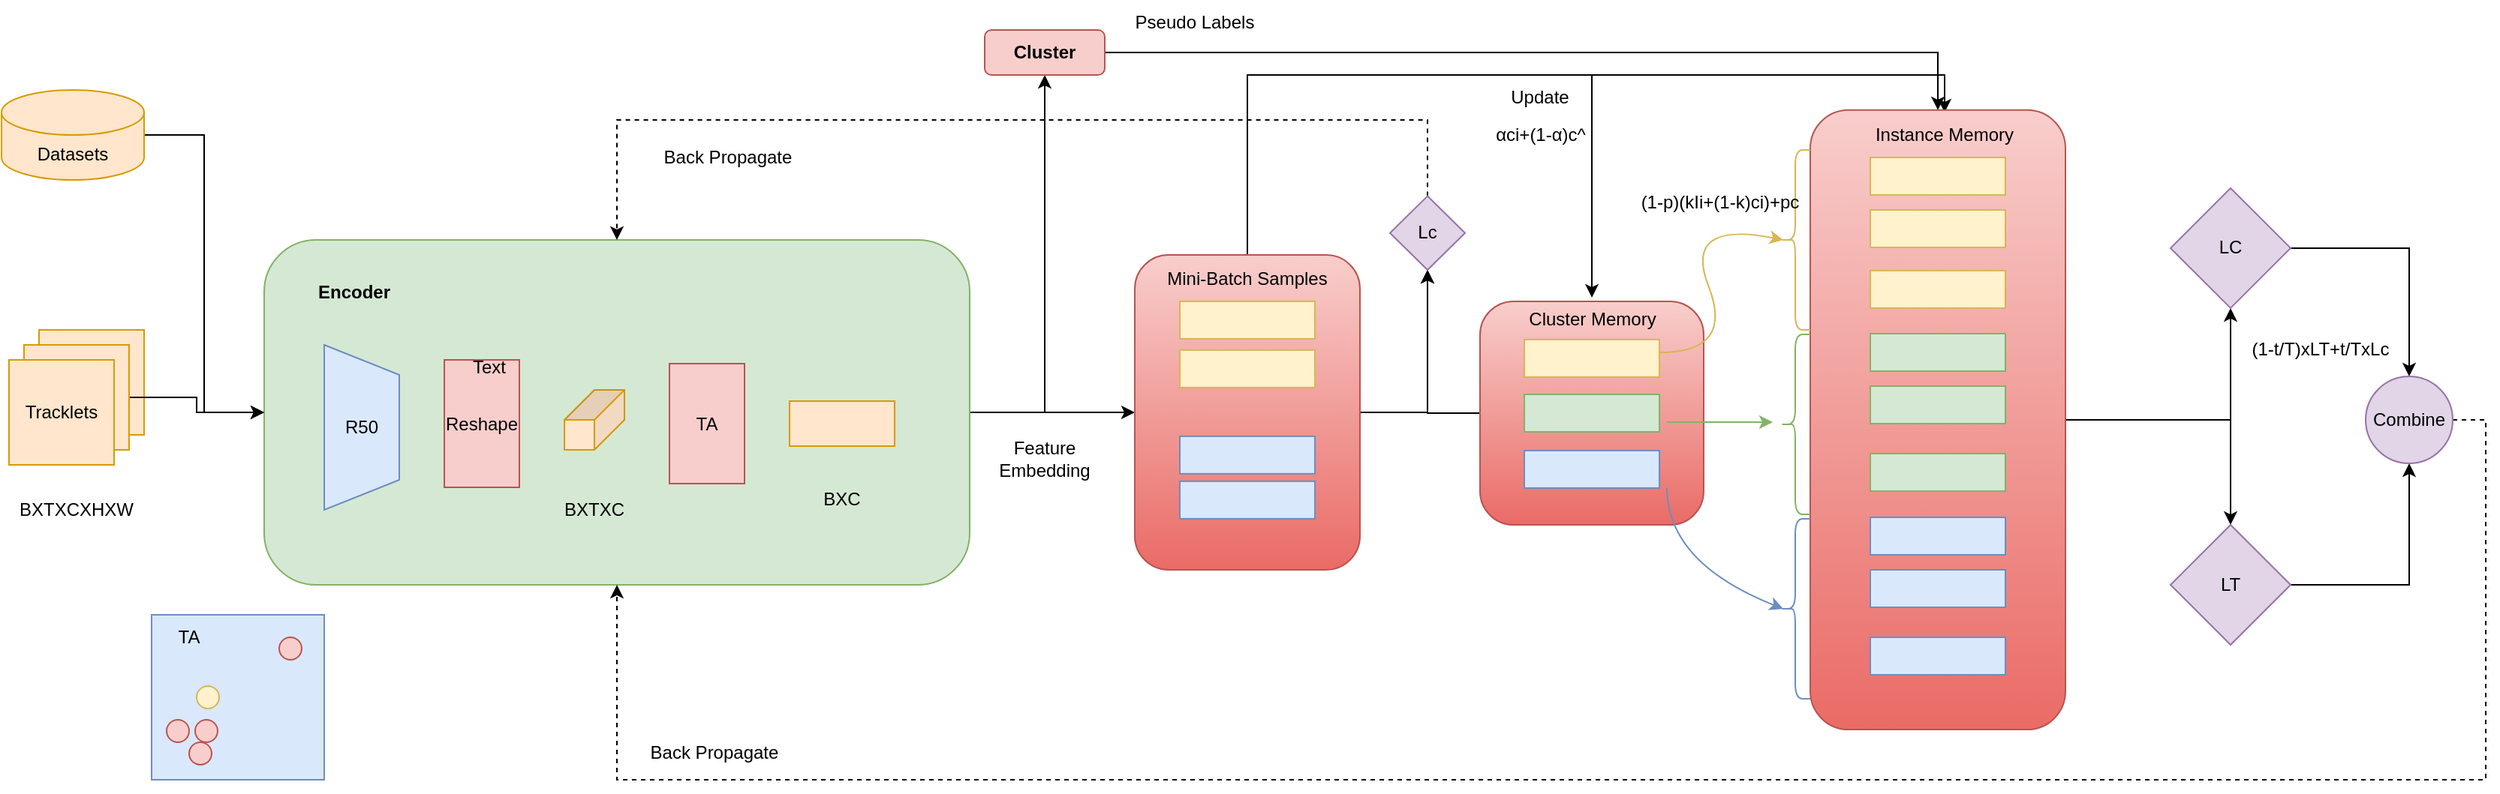 <mxfile version="20.0.1" type="github">
  <diagram id="hPYrb7Tr5oekHekd3Qag" name="Page-1">
    <mxGraphModel dx="1908" dy="702" grid="1" gridSize="10" guides="1" tooltips="1" connect="1" arrows="1" fold="1" page="1" pageScale="1" pageWidth="827" pageHeight="1169" math="0" shadow="0">
      <root>
        <mxCell id="0" />
        <mxCell id="1" parent="0" />
        <mxCell id="-UVxnzSty57G67QURgWl-52" style="edgeStyle=orthogonalEdgeStyle;rounded=0;orthogonalLoop=1;jettySize=auto;html=1;entryX=0.5;entryY=1;entryDx=0;entryDy=0;" edge="1" parent="1" source="-UVxnzSty57G67QURgWl-6" target="-UVxnzSty57G67QURgWl-46">
          <mxGeometry relative="1" as="geometry" />
        </mxCell>
        <mxCell id="-UVxnzSty57G67QURgWl-53" style="edgeStyle=orthogonalEdgeStyle;rounded=0;orthogonalLoop=1;jettySize=auto;html=1;entryX=0;entryY=0.5;entryDx=0;entryDy=0;" edge="1" parent="1" source="-UVxnzSty57G67QURgWl-6" target="-UVxnzSty57G67QURgWl-23">
          <mxGeometry relative="1" as="geometry" />
        </mxCell>
        <mxCell id="-UVxnzSty57G67QURgWl-6" value="" style="rounded=1;whiteSpace=wrap;html=1;fillColor=#d5e8d4;strokeColor=#82b366;" vertex="1" parent="1">
          <mxGeometry x="160" y="270" width="470" height="230" as="geometry" />
        </mxCell>
        <mxCell id="-UVxnzSty57G67QURgWl-1" value="" style="rounded=0;whiteSpace=wrap;html=1;fillColor=#ffe6cc;strokeColor=#d79b00;" vertex="1" parent="1">
          <mxGeometry x="10" y="330" width="70" height="70" as="geometry" />
        </mxCell>
        <mxCell id="-UVxnzSty57G67QURgWl-61" style="edgeStyle=orthogonalEdgeStyle;rounded=0;orthogonalLoop=1;jettySize=auto;html=1;entryX=0;entryY=0.5;entryDx=0;entryDy=0;" edge="1" parent="1" source="-UVxnzSty57G67QURgWl-3" target="-UVxnzSty57G67QURgWl-6">
          <mxGeometry relative="1" as="geometry" />
        </mxCell>
        <mxCell id="-UVxnzSty57G67QURgWl-3" value="" style="rounded=0;whiteSpace=wrap;html=1;fillColor=#ffe6cc;strokeColor=#d79b00;" vertex="1" parent="1">
          <mxGeometry y="340" width="70" height="70" as="geometry" />
        </mxCell>
        <mxCell id="-UVxnzSty57G67QURgWl-2" value="Tracklets" style="rounded=0;whiteSpace=wrap;html=1;fillColor=#ffe6cc;strokeColor=#d79b00;" vertex="1" parent="1">
          <mxGeometry x="-10" y="350" width="70" height="70" as="geometry" />
        </mxCell>
        <mxCell id="-UVxnzSty57G67QURgWl-4" value="R50" style="shape=trapezoid;perimeter=trapezoidPerimeter;whiteSpace=wrap;html=1;fixedSize=1;direction=south;fillColor=#dae8fc;strokeColor=#6c8ebf;" vertex="1" parent="1">
          <mxGeometry x="200" y="340" width="50" height="110" as="geometry" />
        </mxCell>
        <mxCell id="-UVxnzSty57G67QURgWl-7" value="Reshape" style="rounded=0;whiteSpace=wrap;html=1;fillColor=#f8cecc;strokeColor=#b85450;" vertex="1" parent="1">
          <mxGeometry x="280" y="350" width="50" height="85" as="geometry" />
        </mxCell>
        <mxCell id="-UVxnzSty57G67QURgWl-11" value="" style="shape=cube;whiteSpace=wrap;html=1;boundedLbl=1;backgroundOutline=1;darkOpacity=0.05;darkOpacity2=0.1;direction=south;fillColor=#ffe6cc;strokeColor=#d79b00;" vertex="1" parent="1">
          <mxGeometry x="360" y="370" width="40" height="40" as="geometry" />
        </mxCell>
        <mxCell id="-UVxnzSty57G67QURgWl-12" value="TA" style="rounded=0;whiteSpace=wrap;html=1;fillColor=#f8cecc;strokeColor=#b85450;" vertex="1" parent="1">
          <mxGeometry x="430" y="352.5" width="50" height="80" as="geometry" />
        </mxCell>
        <mxCell id="-UVxnzSty57G67QURgWl-13" value="" style="rounded=0;whiteSpace=wrap;html=1;fillColor=#ffe6cc;strokeColor=#d79b00;" vertex="1" parent="1">
          <mxGeometry x="510" y="377.5" width="70" height="30" as="geometry" />
        </mxCell>
        <mxCell id="-UVxnzSty57G67QURgWl-62" style="edgeStyle=orthogonalEdgeStyle;rounded=0;orthogonalLoop=1;jettySize=auto;html=1;entryX=0.5;entryY=0;entryDx=0;entryDy=0;" edge="1" parent="1" source="-UVxnzSty57G67QURgWl-23" target="-UVxnzSty57G67QURgWl-49">
          <mxGeometry relative="1" as="geometry">
            <Array as="points">
              <mxPoint x="815" y="160" />
              <mxPoint x="1045" y="160" />
            </Array>
          </mxGeometry>
        </mxCell>
        <mxCell id="-UVxnzSty57G67QURgWl-63" style="edgeStyle=orthogonalEdgeStyle;rounded=0;orthogonalLoop=1;jettySize=auto;html=1;entryX=0.5;entryY=0;entryDx=0;entryDy=0;" edge="1" parent="1" source="-UVxnzSty57G67QURgWl-23" target="-UVxnzSty57G67QURgWl-48">
          <mxGeometry relative="1" as="geometry">
            <Array as="points">
              <mxPoint x="815" y="160" />
              <mxPoint x="1280" y="160" />
            </Array>
          </mxGeometry>
        </mxCell>
        <mxCell id="-UVxnzSty57G67QURgWl-80" style="edgeStyle=orthogonalEdgeStyle;rounded=0;orthogonalLoop=1;jettySize=auto;html=1;entryX=0.5;entryY=1;entryDx=0;entryDy=0;" edge="1" parent="1" source="-UVxnzSty57G67QURgWl-23" target="-UVxnzSty57G67QURgWl-77">
          <mxGeometry relative="1" as="geometry" />
        </mxCell>
        <mxCell id="-UVxnzSty57G67QURgWl-23" value="" style="rounded=1;whiteSpace=wrap;html=1;fillColor=#f8cecc;strokeColor=#b85450;gradientColor=#ea6b66;" vertex="1" parent="1">
          <mxGeometry x="740" y="280" width="150" height="210" as="geometry" />
        </mxCell>
        <mxCell id="-UVxnzSty57G67QURgWl-81" style="edgeStyle=orthogonalEdgeStyle;rounded=0;orthogonalLoop=1;jettySize=auto;html=1;entryX=0.5;entryY=1;entryDx=0;entryDy=0;" edge="1" parent="1" source="-UVxnzSty57G67QURgWl-24" target="-UVxnzSty57G67QURgWl-77">
          <mxGeometry relative="1" as="geometry" />
        </mxCell>
        <mxCell id="-UVxnzSty57G67QURgWl-24" value="" style="rounded=1;whiteSpace=wrap;html=1;fillColor=#f8cecc;strokeColor=#b85450;gradientColor=#ea6b66;" vertex="1" parent="1">
          <mxGeometry x="970" y="310.94" width="149" height="149.07" as="geometry" />
        </mxCell>
        <mxCell id="-UVxnzSty57G67QURgWl-25" value="" style="rounded=0;whiteSpace=wrap;html=1;fillColor=#fff2cc;strokeColor=#d6b656;" vertex="1" parent="1">
          <mxGeometry x="770" y="310.94" width="90" height="25" as="geometry" />
        </mxCell>
        <mxCell id="-UVxnzSty57G67QURgWl-26" value="" style="rounded=0;whiteSpace=wrap;html=1;fillColor=#fff2cc;strokeColor=#d6b656;" vertex="1" parent="1">
          <mxGeometry x="770" y="343.44" width="90" height="25" as="geometry" />
        </mxCell>
        <mxCell id="-UVxnzSty57G67QURgWl-27" value="" style="rounded=0;whiteSpace=wrap;html=1;fillColor=#dae8fc;strokeColor=#6c8ebf;" vertex="1" parent="1">
          <mxGeometry x="770" y="400.94" width="90" height="25" as="geometry" />
        </mxCell>
        <mxCell id="-UVxnzSty57G67QURgWl-28" value="" style="rounded=0;whiteSpace=wrap;html=1;fillColor=#dae8fc;strokeColor=#6c8ebf;" vertex="1" parent="1">
          <mxGeometry x="770" y="430.94" width="90" height="25" as="geometry" />
        </mxCell>
        <mxCell id="-UVxnzSty57G67QURgWl-83" style="edgeStyle=orthogonalEdgeStyle;rounded=0;orthogonalLoop=1;jettySize=auto;html=1;entryX=0.5;entryY=1;entryDx=0;entryDy=0;" edge="1" parent="1" source="-UVxnzSty57G67QURgWl-30" target="-UVxnzSty57G67QURgWl-79">
          <mxGeometry relative="1" as="geometry" />
        </mxCell>
        <mxCell id="-UVxnzSty57G67QURgWl-84" style="edgeStyle=orthogonalEdgeStyle;rounded=0;orthogonalLoop=1;jettySize=auto;html=1;entryX=0.5;entryY=0;entryDx=0;entryDy=0;" edge="1" parent="1" source="-UVxnzSty57G67QURgWl-30" target="-UVxnzSty57G67QURgWl-78">
          <mxGeometry relative="1" as="geometry" />
        </mxCell>
        <mxCell id="-UVxnzSty57G67QURgWl-30" value="" style="rounded=1;whiteSpace=wrap;html=1;fillColor=#f8cecc;strokeColor=#b85450;gradientColor=#ea6b66;" vertex="1" parent="1">
          <mxGeometry x="1190" y="183.43" width="170" height="413.13" as="geometry" />
        </mxCell>
        <mxCell id="-UVxnzSty57G67QURgWl-31" value="" style="rounded=0;whiteSpace=wrap;html=1;fillColor=#fff2cc;strokeColor=#d6b656;" vertex="1" parent="1">
          <mxGeometry x="1230" y="215" width="90" height="25" as="geometry" />
        </mxCell>
        <mxCell id="-UVxnzSty57G67QURgWl-32" value="" style="rounded=0;whiteSpace=wrap;html=1;fillColor=#fff2cc;strokeColor=#d6b656;" vertex="1" parent="1">
          <mxGeometry x="1230" y="250" width="90" height="25" as="geometry" />
        </mxCell>
        <mxCell id="-UVxnzSty57G67QURgWl-34" value="" style="rounded=0;whiteSpace=wrap;html=1;fillColor=#fff2cc;strokeColor=#d6b656;" vertex="1" parent="1">
          <mxGeometry x="1230" y="290.46" width="90" height="25" as="geometry" />
        </mxCell>
        <mxCell id="-UVxnzSty57G67QURgWl-35" value="" style="rounded=0;whiteSpace=wrap;html=1;fillColor=#dae8fc;strokeColor=#6c8ebf;" vertex="1" parent="1">
          <mxGeometry x="1230" y="455" width="90" height="25" as="geometry" />
        </mxCell>
        <mxCell id="-UVxnzSty57G67QURgWl-36" value="" style="rounded=0;whiteSpace=wrap;html=1;fillColor=#dae8fc;strokeColor=#6c8ebf;" vertex="1" parent="1">
          <mxGeometry x="1230" y="490" width="90" height="25" as="geometry" />
        </mxCell>
        <mxCell id="-UVxnzSty57G67QURgWl-37" value="" style="rounded=0;whiteSpace=wrap;html=1;fillColor=#dae8fc;strokeColor=#6c8ebf;" vertex="1" parent="1">
          <mxGeometry x="1230" y="535" width="90" height="25" as="geometry" />
        </mxCell>
        <mxCell id="-UVxnzSty57G67QURgWl-38" value="" style="rounded=0;whiteSpace=wrap;html=1;fillColor=#d5e8d4;strokeColor=#82b366;" vertex="1" parent="1">
          <mxGeometry x="1230" y="332.5" width="90" height="25" as="geometry" />
        </mxCell>
        <mxCell id="-UVxnzSty57G67QURgWl-39" value="" style="rounded=0;whiteSpace=wrap;html=1;fillColor=#d5e8d4;strokeColor=#82b366;" vertex="1" parent="1">
          <mxGeometry x="1230" y="367.5" width="90" height="25" as="geometry" />
        </mxCell>
        <mxCell id="-UVxnzSty57G67QURgWl-40" value="" style="rounded=0;whiteSpace=wrap;html=1;fillColor=#d5e8d4;strokeColor=#82b366;" vertex="1" parent="1">
          <mxGeometry x="1230" y="412.5" width="90" height="25" as="geometry" />
        </mxCell>
        <mxCell id="-UVxnzSty57G67QURgWl-41" value="" style="rounded=0;whiteSpace=wrap;html=1;fillColor=#fff2cc;strokeColor=#d6b656;" vertex="1" parent="1">
          <mxGeometry x="999.5" y="336.42" width="90" height="25" as="geometry" />
        </mxCell>
        <mxCell id="-UVxnzSty57G67QURgWl-42" value="" style="rounded=0;whiteSpace=wrap;html=1;fillColor=#d5e8d4;strokeColor=#82b366;" vertex="1" parent="1">
          <mxGeometry x="999.5" y="372.98" width="90" height="25" as="geometry" />
        </mxCell>
        <mxCell id="-UVxnzSty57G67QURgWl-44" value="" style="rounded=0;whiteSpace=wrap;html=1;fillColor=#dae8fc;strokeColor=#6c8ebf;" vertex="1" parent="1">
          <mxGeometry x="999.5" y="410.48" width="90" height="25" as="geometry" />
        </mxCell>
        <mxCell id="-UVxnzSty57G67QURgWl-45" value="&lt;b&gt;Encoder&lt;/b&gt;" style="text;html=1;strokeColor=none;fillColor=none;align=center;verticalAlign=middle;whiteSpace=wrap;rounded=0;" vertex="1" parent="1">
          <mxGeometry x="190" y="290" width="60" height="30" as="geometry" />
        </mxCell>
        <mxCell id="-UVxnzSty57G67QURgWl-47" style="edgeStyle=orthogonalEdgeStyle;rounded=0;orthogonalLoop=1;jettySize=auto;html=1;entryX=0.5;entryY=0;entryDx=0;entryDy=0;" edge="1" parent="1" source="-UVxnzSty57G67QURgWl-46" target="-UVxnzSty57G67QURgWl-30">
          <mxGeometry relative="1" as="geometry" />
        </mxCell>
        <mxCell id="-UVxnzSty57G67QURgWl-46" value="&lt;b&gt;Cluster&lt;/b&gt;" style="rounded=1;whiteSpace=wrap;html=1;fillColor=#f8cecc;strokeColor=#b85450;" vertex="1" parent="1">
          <mxGeometry x="640" y="130" width="80" height="30" as="geometry" />
        </mxCell>
        <mxCell id="-UVxnzSty57G67QURgWl-48" value="Instance Memory" style="text;html=1;strokeColor=none;fillColor=none;align=center;verticalAlign=middle;whiteSpace=wrap;rounded=0;" vertex="1" parent="1">
          <mxGeometry x="1220" y="185" width="119" height="30" as="geometry" />
        </mxCell>
        <mxCell id="-UVxnzSty57G67QURgWl-49" value="Cluster Memory" style="text;html=1;strokeColor=none;fillColor=none;align=center;verticalAlign=middle;whiteSpace=wrap;rounded=0;" vertex="1" parent="1">
          <mxGeometry x="994.5" y="308.44" width="100" height="30" as="geometry" />
        </mxCell>
        <mxCell id="-UVxnzSty57G67QURgWl-50" value="Mini-Batch Samples" style="text;html=1;strokeColor=none;fillColor=none;align=center;verticalAlign=middle;whiteSpace=wrap;rounded=0;" vertex="1" parent="1">
          <mxGeometry x="760" y="280.94" width="110" height="30" as="geometry" />
        </mxCell>
        <mxCell id="-UVxnzSty57G67QURgWl-51" value="Pseudo Labels" style="text;html=1;strokeColor=none;fillColor=none;align=center;verticalAlign=middle;whiteSpace=wrap;rounded=0;" vertex="1" parent="1">
          <mxGeometry x="730" y="110" width="100" height="30" as="geometry" />
        </mxCell>
        <mxCell id="-UVxnzSty57G67QURgWl-54" value="Feature Embedding" style="text;html=1;strokeColor=none;fillColor=none;align=center;verticalAlign=middle;whiteSpace=wrap;rounded=0;" vertex="1" parent="1">
          <mxGeometry x="650" y="401" width="60" height="30" as="geometry" />
        </mxCell>
        <mxCell id="-UVxnzSty57G67QURgWl-55" value="BXTXC" style="text;html=1;strokeColor=none;fillColor=none;align=center;verticalAlign=middle;whiteSpace=wrap;rounded=0;" vertex="1" parent="1">
          <mxGeometry x="350" y="435" width="60" height="30" as="geometry" />
        </mxCell>
        <mxCell id="-UVxnzSty57G67QURgWl-56" value="BXC" style="text;html=1;strokeColor=none;fillColor=none;align=center;verticalAlign=middle;whiteSpace=wrap;rounded=0;" vertex="1" parent="1">
          <mxGeometry x="515" y="428.44" width="60" height="30" as="geometry" />
        </mxCell>
        <mxCell id="-UVxnzSty57G67QURgWl-57" value="BXTXCXHXW" style="text;html=1;strokeColor=none;fillColor=none;align=center;verticalAlign=middle;whiteSpace=wrap;rounded=0;" vertex="1" parent="1">
          <mxGeometry x="-10" y="435.48" width="90" height="30" as="geometry" />
        </mxCell>
        <mxCell id="-UVxnzSty57G67QURgWl-60" style="edgeStyle=orthogonalEdgeStyle;rounded=0;orthogonalLoop=1;jettySize=auto;html=1;entryX=0;entryY=0.5;entryDx=0;entryDy=0;" edge="1" parent="1" source="-UVxnzSty57G67QURgWl-58" target="-UVxnzSty57G67QURgWl-6">
          <mxGeometry relative="1" as="geometry" />
        </mxCell>
        <mxCell id="-UVxnzSty57G67QURgWl-58" value="Datasets" style="shape=cylinder3;whiteSpace=wrap;html=1;boundedLbl=1;backgroundOutline=1;size=15;fillColor=#ffe6cc;strokeColor=#d79b00;" vertex="1" parent="1">
          <mxGeometry x="-15" y="170" width="95" height="60" as="geometry" />
        </mxCell>
        <mxCell id="-UVxnzSty57G67QURgWl-59" value="Text" style="text;html=1;strokeColor=none;fillColor=none;align=center;verticalAlign=middle;whiteSpace=wrap;rounded=0;" vertex="1" parent="1">
          <mxGeometry x="280" y="340" width="60" height="30" as="geometry" />
        </mxCell>
        <mxCell id="-UVxnzSty57G67QURgWl-64" value="Update" style="text;html=1;strokeColor=none;fillColor=none;align=center;verticalAlign=middle;whiteSpace=wrap;rounded=0;" vertex="1" parent="1">
          <mxGeometry x="980" y="160" width="60" height="30" as="geometry" />
        </mxCell>
        <mxCell id="-UVxnzSty57G67QURgWl-66" value="" style="curved=1;endArrow=classic;html=1;rounded=0;entryX=0.1;entryY=0.5;entryDx=0;entryDy=0;entryPerimeter=0;fillColor=#fff2cc;strokeColor=#d6b656;" edge="1" parent="1" target="-UVxnzSty57G67QURgWl-68">
          <mxGeometry width="50" height="50" relative="1" as="geometry">
            <mxPoint x="1089.5" y="345.16" as="sourcePoint" />
            <mxPoint x="1155" y="246.72" as="targetPoint" />
            <Array as="points">
              <mxPoint x="1139.5" y="345.16" />
              <mxPoint x="1105" y="256.72" />
            </Array>
          </mxGeometry>
        </mxCell>
        <mxCell id="-UVxnzSty57G67QURgWl-68" value="" style="shape=curlyBracket;whiteSpace=wrap;html=1;rounded=1;fillColor=#fff2cc;strokeColor=#d6b656;" vertex="1" parent="1">
          <mxGeometry x="1170" y="210" width="20" height="120" as="geometry" />
        </mxCell>
        <mxCell id="-UVxnzSty57G67QURgWl-71" value="" style="shape=curlyBracket;whiteSpace=wrap;html=1;rounded=1;fillColor=#d5e8d4;strokeColor=#82b366;" vertex="1" parent="1">
          <mxGeometry x="1170" y="333" width="20" height="120" as="geometry" />
        </mxCell>
        <mxCell id="-UVxnzSty57G67QURgWl-72" value="" style="shape=curlyBracket;whiteSpace=wrap;html=1;rounded=1;fillColor=#dae8fc;strokeColor=#6c8ebf;" vertex="1" parent="1">
          <mxGeometry x="1170" y="456" width="20" height="120" as="geometry" />
        </mxCell>
        <mxCell id="-UVxnzSty57G67QURgWl-73" value="" style="curved=1;endArrow=classic;html=1;rounded=0;entryX=0.1;entryY=0.5;entryDx=0;entryDy=0;entryPerimeter=0;fillColor=#dae8fc;strokeColor=#6c8ebf;" edge="1" parent="1" target="-UVxnzSty57G67QURgWl-72">
          <mxGeometry width="50" height="50" relative="1" as="geometry">
            <mxPoint x="1094.5" y="435.48" as="sourcePoint" />
            <mxPoint x="1165" y="485.48" as="targetPoint" />
            <Array as="points">
              <mxPoint x="1095" y="485.48" />
            </Array>
          </mxGeometry>
        </mxCell>
        <mxCell id="-UVxnzSty57G67QURgWl-74" value="" style="endArrow=classic;html=1;rounded=0;fillColor=#d5e8d4;strokeColor=#82b366;" edge="1" parent="1">
          <mxGeometry width="50" height="50" relative="1" as="geometry">
            <mxPoint x="1094.5" y="391.5" as="sourcePoint" />
            <mxPoint x="1165" y="391.5" as="targetPoint" />
          </mxGeometry>
        </mxCell>
        <mxCell id="-UVxnzSty57G67QURgWl-75" value="αci+(1-α)c^" style="text;html=1;strokeColor=none;fillColor=none;align=center;verticalAlign=middle;whiteSpace=wrap;rounded=0;" vertex="1" parent="1">
          <mxGeometry x="953.5" y="185" width="113" height="30" as="geometry" />
        </mxCell>
        <mxCell id="-UVxnzSty57G67QURgWl-76" value="(1-p)(kIi+(1-k)ci)+pc" style="text;html=1;strokeColor=none;fillColor=none;align=center;verticalAlign=middle;whiteSpace=wrap;rounded=0;" vertex="1" parent="1">
          <mxGeometry x="1060" y="230" width="140" height="30" as="geometry" />
        </mxCell>
        <mxCell id="-UVxnzSty57G67QURgWl-82" style="edgeStyle=orthogonalEdgeStyle;rounded=0;orthogonalLoop=1;jettySize=auto;html=1;entryX=0.5;entryY=0;entryDx=0;entryDy=0;dashed=1;" edge="1" parent="1" source="-UVxnzSty57G67QURgWl-77" target="-UVxnzSty57G67QURgWl-6">
          <mxGeometry relative="1" as="geometry">
            <Array as="points">
              <mxPoint x="935" y="190" />
              <mxPoint x="395" y="190" />
            </Array>
          </mxGeometry>
        </mxCell>
        <mxCell id="-UVxnzSty57G67QURgWl-77" value="Lc" style="rhombus;whiteSpace=wrap;html=1;fillColor=#e1d5e7;strokeColor=#9673a6;" vertex="1" parent="1">
          <mxGeometry x="910" y="240.78" width="50" height="49.22" as="geometry" />
        </mxCell>
        <mxCell id="-UVxnzSty57G67QURgWl-89" style="edgeStyle=orthogonalEdgeStyle;rounded=0;orthogonalLoop=1;jettySize=auto;html=1;entryX=0.5;entryY=1;entryDx=0;entryDy=0;" edge="1" parent="1" source="-UVxnzSty57G67QURgWl-78" target="-UVxnzSty57G67QURgWl-87">
          <mxGeometry relative="1" as="geometry" />
        </mxCell>
        <mxCell id="-UVxnzSty57G67QURgWl-78" value="LT" style="rhombus;whiteSpace=wrap;html=1;fillColor=#e1d5e7;strokeColor=#9673a6;" vertex="1" parent="1">
          <mxGeometry x="1430" y="460.01" width="80" height="80" as="geometry" />
        </mxCell>
        <mxCell id="-UVxnzSty57G67QURgWl-88" style="edgeStyle=orthogonalEdgeStyle;rounded=0;orthogonalLoop=1;jettySize=auto;html=1;entryX=0.5;entryY=0;entryDx=0;entryDy=0;" edge="1" parent="1" source="-UVxnzSty57G67QURgWl-79" target="-UVxnzSty57G67QURgWl-87">
          <mxGeometry relative="1" as="geometry" />
        </mxCell>
        <mxCell id="-UVxnzSty57G67QURgWl-79" value="LC" style="rhombus;whiteSpace=wrap;html=1;fillColor=#e1d5e7;strokeColor=#9673a6;" vertex="1" parent="1">
          <mxGeometry x="1430" y="235.46" width="80" height="80" as="geometry" />
        </mxCell>
        <mxCell id="-UVxnzSty57G67QURgWl-90" style="edgeStyle=orthogonalEdgeStyle;rounded=0;orthogonalLoop=1;jettySize=auto;html=1;entryX=0.5;entryY=1;entryDx=0;entryDy=0;dashed=1;" edge="1" parent="1" source="-UVxnzSty57G67QURgWl-87" target="-UVxnzSty57G67QURgWl-6">
          <mxGeometry relative="1" as="geometry">
            <Array as="points">
              <mxPoint x="1640" y="390" />
              <mxPoint x="1640" y="630" />
              <mxPoint x="395" y="630" />
            </Array>
          </mxGeometry>
        </mxCell>
        <mxCell id="-UVxnzSty57G67QURgWl-87" value="Combine" style="ellipse;whiteSpace=wrap;html=1;aspect=fixed;fillColor=#e1d5e7;strokeColor=#9673a6;" vertex="1" parent="1">
          <mxGeometry x="1560" y="361" width="58" height="58" as="geometry" />
        </mxCell>
        <mxCell id="-UVxnzSty57G67QURgWl-91" value="Back Propagate" style="text;html=1;strokeColor=none;fillColor=none;align=center;verticalAlign=middle;whiteSpace=wrap;rounded=0;" vertex="1" parent="1">
          <mxGeometry x="414" y="200" width="110" height="30" as="geometry" />
        </mxCell>
        <mxCell id="-UVxnzSty57G67QURgWl-92" value="Back Propagate" style="text;html=1;strokeColor=none;fillColor=none;align=center;verticalAlign=middle;whiteSpace=wrap;rounded=0;" vertex="1" parent="1">
          <mxGeometry x="405" y="596.56" width="110" height="30" as="geometry" />
        </mxCell>
        <mxCell id="-UVxnzSty57G67QURgWl-93" value="(1-t/T)xLT+t/TxLc" style="text;html=1;strokeColor=none;fillColor=none;align=center;verticalAlign=middle;whiteSpace=wrap;rounded=0;" vertex="1" parent="1">
          <mxGeometry x="1470" y="327.5" width="120" height="30" as="geometry" />
        </mxCell>
        <mxCell id="-UVxnzSty57G67QURgWl-95" value="" style="rounded=0;whiteSpace=wrap;html=1;fillColor=#dae8fc;strokeColor=#6c8ebf;" vertex="1" parent="1">
          <mxGeometry x="85" y="520" width="115" height="110" as="geometry" />
        </mxCell>
        <mxCell id="-UVxnzSty57G67QURgWl-96" value="" style="ellipse;whiteSpace=wrap;html=1;aspect=fixed;fillColor=#f8cecc;strokeColor=#b85450;" vertex="1" parent="1">
          <mxGeometry x="95" y="590" width="15" height="15" as="geometry" />
        </mxCell>
        <mxCell id="-UVxnzSty57G67QURgWl-97" value="" style="ellipse;whiteSpace=wrap;html=1;aspect=fixed;direction=south;fillColor=#f8cecc;strokeColor=#b85450;" vertex="1" parent="1">
          <mxGeometry x="110" y="605" width="15" height="15" as="geometry" />
        </mxCell>
        <mxCell id="-UVxnzSty57G67QURgWl-98" value="&lt;span style=&quot;color: rgba(0, 0, 0, 0); font-family: monospace; font-size: 0px; text-align: start;&quot;&gt;%3CmxGraphModel%3E%3Croot%3E%3CmxCell%20id%3D%220%22%2F%3E%3CmxCell%20id%3D%221%22%20parent%3D%220%22%2F%3E%3CmxCell%20id%3D%222%22%20value%3D%22%22%20style%3D%22ellipse%3BwhiteSpace%3Dwrap%3Bhtml%3D1%3Baspect%3Dfixed%3B%22%20vertex%3D%221%22%20parent%3D%221%22%3E%3CmxGeometry%20x%3D%22505%22%20y%3D%22800%22%20width%3D%2215%22%20height%3D%2215%22%20as%3D%22geometry%22%2F%3E%3C%2FmxCell%3E%3C%2Froot%3E%3C%2FmxGraphModel%3E&lt;/span&gt;" style="ellipse;whiteSpace=wrap;html=1;aspect=fixed;fillColor=#f8cecc;strokeColor=#b85450;" vertex="1" parent="1">
          <mxGeometry x="114" y="590" width="15" height="15" as="geometry" />
        </mxCell>
        <mxCell id="-UVxnzSty57G67QURgWl-101" value="&lt;span style=&quot;color: rgba(0, 0, 0, 0); font-family: monospace; font-size: 0px; text-align: start;&quot;&gt;%3CmxGraphModel%3E%3Croot%3E%3CmxCell%20id%3D%220%22%2F%3E%3CmxCell%20id%3D%221%22%20parent%3D%220%22%2F%3E%3CmxCell%20id%3D%222%22%20value%3D%22%22%20style%3D%22ellipse%3BwhiteSpace%3Dwrap%3Bhtml%3D1%3Baspect%3Dfixed%3B%22%20vertex%3D%221%22%20parent%3D%221%22%3E%3CmxGeometry%20x%3D%22505%22%20y%3D%22800%22%20width%3D%2215%22%20height%3D%2215%22%20as%3D%22geometry%22%2F%3E%3C%2FmxCell%3E%3C%2Froot%3E%3C%2FmxGraphModel%3E&lt;/span&gt;" style="ellipse;whiteSpace=wrap;html=1;aspect=fixed;fillColor=#f8cecc;strokeColor=#b85450;" vertex="1" parent="1">
          <mxGeometry x="170" y="535" width="15" height="15" as="geometry" />
        </mxCell>
        <mxCell id="-UVxnzSty57G67QURgWl-102" value="&lt;span style=&quot;color: rgba(0, 0, 0, 0); font-family: monospace; font-size: 0px; text-align: start;&quot;&gt;%3CmxGraphModel%3E%3Croot%3E%3CmxCell%20id%3D%220%22%2F%3E%3CmxCell%20id%3D%221%22%20parent%3D%220%22%2F%3E%3CmxCell%20id%3D%222%22%20value%3D%22%22%20style%3D%22ellipse%3BwhiteSpace%3Dwrap%3Bhtml%3D1%3Baspect%3Dfixed%3B%22%20vertex%3D%221%22%20parent%3D%221%22%3E%3CmxGeometry%20x%3D%22505%22%20y%3D%22800%22%20width%3D%2215%22%20height%3D%2215%22%20as%3D%22geometry%22%2F%3E%3C%2FmxCell%3E%3C%2Froot%3E%3C%2FmxGraphModel%3E&lt;/span&gt;" style="ellipse;whiteSpace=wrap;html=1;aspect=fixed;fillColor=#fff2cc;strokeColor=#d6b656;" vertex="1" parent="1">
          <mxGeometry x="115" y="567.5" width="15" height="15" as="geometry" />
        </mxCell>
        <mxCell id="-UVxnzSty57G67QURgWl-104" value="TA" style="text;html=1;strokeColor=none;fillColor=none;align=center;verticalAlign=middle;whiteSpace=wrap;rounded=0;" vertex="1" parent="1">
          <mxGeometry x="80" y="520" width="60" height="30" as="geometry" />
        </mxCell>
      </root>
    </mxGraphModel>
  </diagram>
</mxfile>
